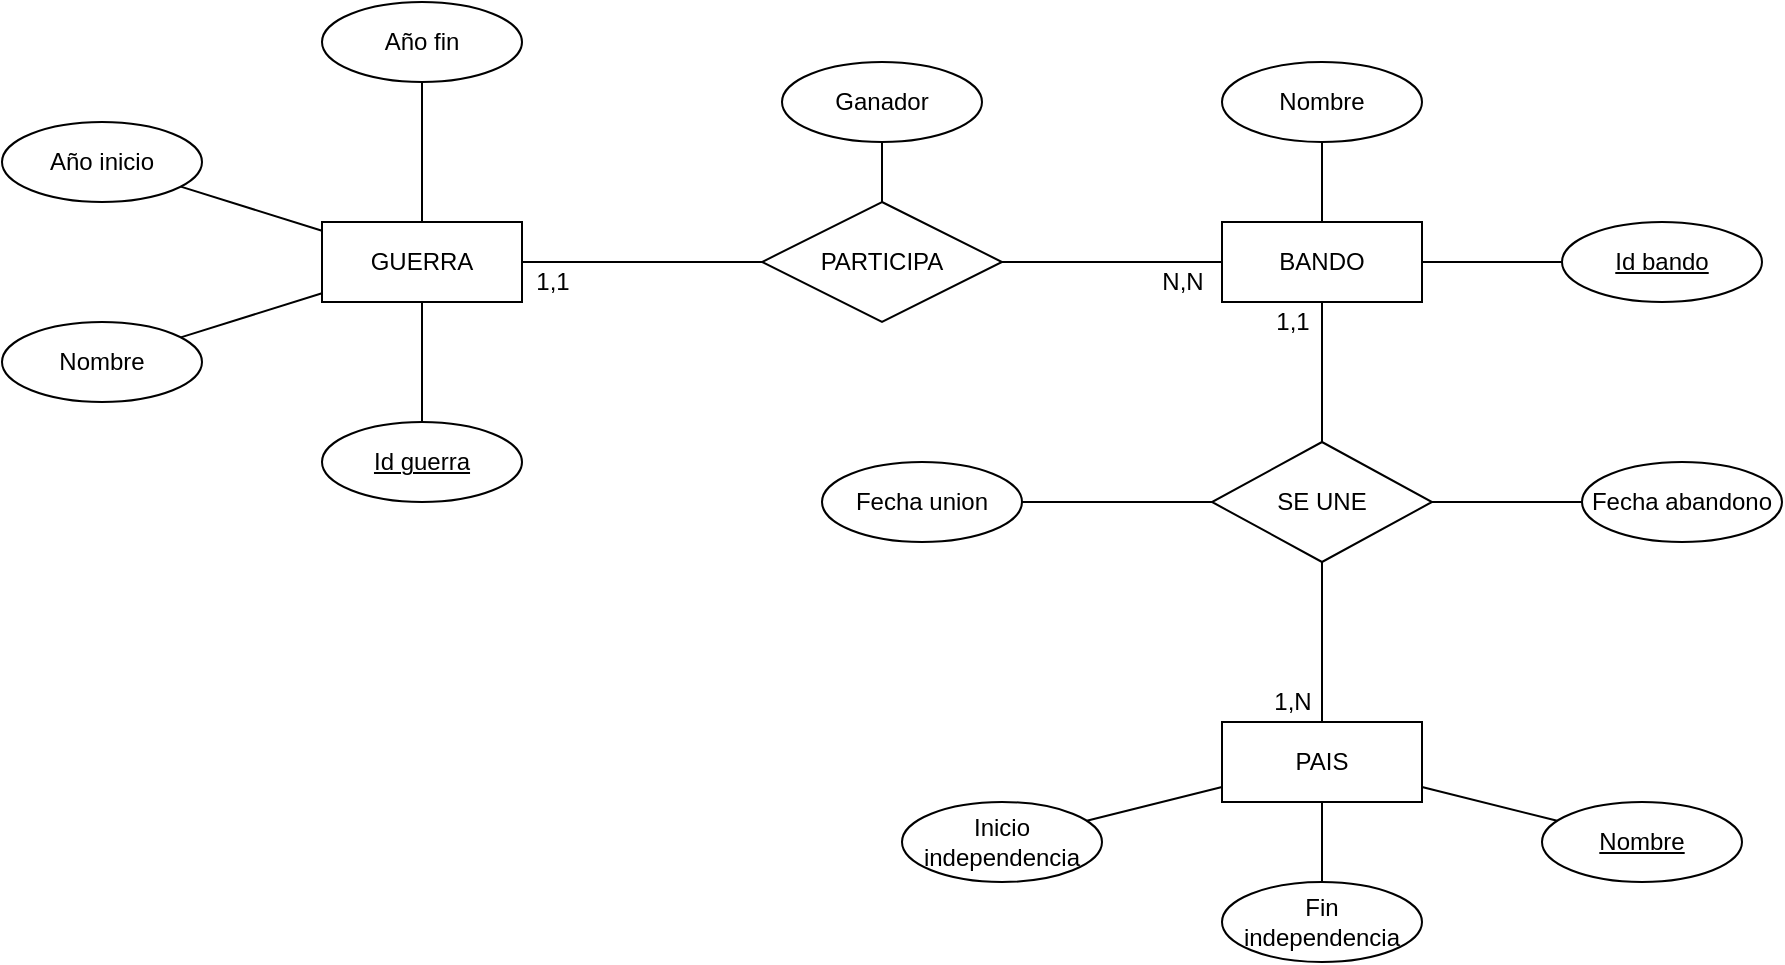 <mxfile version="16.4.6" type="device"><diagram id="R2lEEEUBdFMjLlhIrx00" name="Page-1"><mxGraphModel dx="1021" dy="567" grid="1" gridSize="10" guides="1" tooltips="1" connect="1" arrows="1" fold="1" page="1" pageScale="1" pageWidth="850" pageHeight="1100" math="0" shadow="0" extFonts="Permanent Marker^https://fonts.googleapis.com/css?family=Permanent+Marker"><root><mxCell id="0"/><mxCell id="1" parent="0"/><mxCell id="zfDxh2RcRvetc7nCoRNP-3" value="GUERRA" style="whiteSpace=wrap;html=1;align=center;" vertex="1" parent="1"><mxGeometry x="250" y="290" width="100" height="40" as="geometry"/></mxCell><mxCell id="zfDxh2RcRvetc7nCoRNP-4" value="BANDO" style="whiteSpace=wrap;html=1;align=center;" vertex="1" parent="1"><mxGeometry x="700" y="290" width="100" height="40" as="geometry"/></mxCell><mxCell id="zfDxh2RcRvetc7nCoRNP-6" value="SE UNE" style="shape=rhombus;perimeter=rhombusPerimeter;whiteSpace=wrap;html=1;align=center;" vertex="1" parent="1"><mxGeometry x="695" y="400" width="110" height="60" as="geometry"/></mxCell><mxCell id="zfDxh2RcRvetc7nCoRNP-11" value="Año inicio" style="ellipse;whiteSpace=wrap;html=1;align=center;" vertex="1" parent="1"><mxGeometry x="90" y="240" width="100" height="40" as="geometry"/></mxCell><mxCell id="zfDxh2RcRvetc7nCoRNP-12" value="Año fin" style="ellipse;whiteSpace=wrap;html=1;align=center;" vertex="1" parent="1"><mxGeometry x="250" y="180" width="100" height="40" as="geometry"/></mxCell><mxCell id="zfDxh2RcRvetc7nCoRNP-13" value="Nombre" style="ellipse;whiteSpace=wrap;html=1;align=center;" vertex="1" parent="1"><mxGeometry x="90" y="340" width="100" height="40" as="geometry"/></mxCell><mxCell id="zfDxh2RcRvetc7nCoRNP-14" value="PARTICIPA" style="shape=rhombus;perimeter=rhombusPerimeter;whiteSpace=wrap;html=1;align=center;" vertex="1" parent="1"><mxGeometry x="470" y="280" width="120" height="60" as="geometry"/></mxCell><mxCell id="zfDxh2RcRvetc7nCoRNP-16" value="" style="endArrow=none;html=1;rounded=0;" edge="1" parent="1" source="zfDxh2RcRvetc7nCoRNP-3" target="zfDxh2RcRvetc7nCoRNP-12"><mxGeometry relative="1" as="geometry"><mxPoint x="340" y="290" as="sourcePoint"/><mxPoint x="280" y="240" as="targetPoint"/><Array as="points"/></mxGeometry></mxCell><mxCell id="zfDxh2RcRvetc7nCoRNP-17" value="" style="endArrow=none;html=1;rounded=0;" edge="1" parent="1" source="zfDxh2RcRvetc7nCoRNP-3" target="zfDxh2RcRvetc7nCoRNP-11"><mxGeometry relative="1" as="geometry"><mxPoint x="340" y="290" as="sourcePoint"/><mxPoint x="500" y="290" as="targetPoint"/></mxGeometry></mxCell><mxCell id="zfDxh2RcRvetc7nCoRNP-18" value="" style="endArrow=none;html=1;rounded=0;" edge="1" parent="1" source="zfDxh2RcRvetc7nCoRNP-3" target="zfDxh2RcRvetc7nCoRNP-13"><mxGeometry relative="1" as="geometry"><mxPoint x="340" y="290" as="sourcePoint"/><mxPoint x="500" y="290" as="targetPoint"/></mxGeometry></mxCell><mxCell id="zfDxh2RcRvetc7nCoRNP-19" value="" style="endArrow=none;html=1;rounded=0;" edge="1" parent="1" source="zfDxh2RcRvetc7nCoRNP-3" target="zfDxh2RcRvetc7nCoRNP-14"><mxGeometry relative="1" as="geometry"><mxPoint x="340" y="290" as="sourcePoint"/><mxPoint x="500" y="290" as="targetPoint"/></mxGeometry></mxCell><mxCell id="zfDxh2RcRvetc7nCoRNP-20" value="" style="endArrow=none;html=1;rounded=0;" edge="1" parent="1" source="zfDxh2RcRvetc7nCoRNP-14" target="zfDxh2RcRvetc7nCoRNP-4"><mxGeometry relative="1" as="geometry"><mxPoint x="340" y="290" as="sourcePoint"/><mxPoint x="500" y="290" as="targetPoint"/></mxGeometry></mxCell><mxCell id="zfDxh2RcRvetc7nCoRNP-28" value="PAIS" style="whiteSpace=wrap;html=1;align=center;" vertex="1" parent="1"><mxGeometry x="700" y="540" width="100" height="40" as="geometry"/></mxCell><mxCell id="zfDxh2RcRvetc7nCoRNP-29" value="" style="endArrow=none;html=1;rounded=0;" edge="1" parent="1" source="zfDxh2RcRvetc7nCoRNP-6" target="zfDxh2RcRvetc7nCoRNP-4"><mxGeometry relative="1" as="geometry"><mxPoint x="390" y="400" as="sourcePoint"/><mxPoint x="550" y="400" as="targetPoint"/></mxGeometry></mxCell><mxCell id="zfDxh2RcRvetc7nCoRNP-30" value="" style="endArrow=none;html=1;rounded=0;" edge="1" parent="1" source="zfDxh2RcRvetc7nCoRNP-28" target="zfDxh2RcRvetc7nCoRNP-6"><mxGeometry relative="1" as="geometry"><mxPoint x="390" y="400" as="sourcePoint"/><mxPoint x="550" y="400" as="targetPoint"/></mxGeometry></mxCell><mxCell id="zfDxh2RcRvetc7nCoRNP-31" value="Nombre" style="ellipse;whiteSpace=wrap;html=1;align=center;" vertex="1" parent="1"><mxGeometry x="700" y="210" width="100" height="40" as="geometry"/></mxCell><mxCell id="zfDxh2RcRvetc7nCoRNP-32" value="&lt;u&gt;Nombre&lt;/u&gt;" style="ellipse;whiteSpace=wrap;html=1;align=center;" vertex="1" parent="1"><mxGeometry x="860" y="580" width="100" height="40" as="geometry"/></mxCell><mxCell id="zfDxh2RcRvetc7nCoRNP-33" value="" style="endArrow=none;html=1;rounded=0;" edge="1" parent="1" source="zfDxh2RcRvetc7nCoRNP-28" target="zfDxh2RcRvetc7nCoRNP-32"><mxGeometry relative="1" as="geometry"><mxPoint x="390" y="400" as="sourcePoint"/><mxPoint x="550" y="400" as="targetPoint"/></mxGeometry></mxCell><mxCell id="zfDxh2RcRvetc7nCoRNP-34" value="" style="endArrow=none;html=1;rounded=0;" edge="1" parent="1" source="zfDxh2RcRvetc7nCoRNP-31" target="zfDxh2RcRvetc7nCoRNP-4"><mxGeometry relative="1" as="geometry"><mxPoint x="810" y="584.286" as="sourcePoint"/><mxPoint x="859.313" y="598.375" as="targetPoint"/></mxGeometry></mxCell><mxCell id="zfDxh2RcRvetc7nCoRNP-41" value="Inicio independencia" style="ellipse;whiteSpace=wrap;html=1;align=center;" vertex="1" parent="1"><mxGeometry x="540" y="580" width="100" height="40" as="geometry"/></mxCell><mxCell id="zfDxh2RcRvetc7nCoRNP-42" value="Fin independencia" style="ellipse;whiteSpace=wrap;html=1;align=center;" vertex="1" parent="1"><mxGeometry x="700" y="620" width="100" height="40" as="geometry"/></mxCell><mxCell id="zfDxh2RcRvetc7nCoRNP-43" value="" style="endArrow=none;html=1;rounded=0;" edge="1" parent="1" source="zfDxh2RcRvetc7nCoRNP-28" target="zfDxh2RcRvetc7nCoRNP-42"><mxGeometry relative="1" as="geometry"><mxPoint x="810" y="584.286" as="sourcePoint"/><mxPoint x="859.313" y="598.375" as="targetPoint"/></mxGeometry></mxCell><mxCell id="zfDxh2RcRvetc7nCoRNP-44" value="" style="endArrow=none;html=1;rounded=0;" edge="1" parent="1" source="zfDxh2RcRvetc7nCoRNP-28" target="zfDxh2RcRvetc7nCoRNP-41"><mxGeometry relative="1" as="geometry"><mxPoint x="820" y="594.286" as="sourcePoint"/><mxPoint x="869.313" y="608.375" as="targetPoint"/></mxGeometry></mxCell><mxCell id="zfDxh2RcRvetc7nCoRNP-52" value="N,N" style="text;html=1;align=center;verticalAlign=middle;resizable=0;points=[];autosize=1;strokeColor=none;fillColor=none;" vertex="1" parent="1"><mxGeometry x="660" y="310" width="40" height="20" as="geometry"/></mxCell><mxCell id="zfDxh2RcRvetc7nCoRNP-53" value="1,1" style="text;html=1;align=center;verticalAlign=middle;resizable=0;points=[];autosize=1;strokeColor=none;fillColor=none;" vertex="1" parent="1"><mxGeometry x="350" y="310" width="30" height="20" as="geometry"/></mxCell><mxCell id="zfDxh2RcRvetc7nCoRNP-54" value="1,1" style="text;html=1;align=center;verticalAlign=middle;resizable=0;points=[];autosize=1;strokeColor=none;fillColor=none;" vertex="1" parent="1"><mxGeometry x="720" y="330" width="30" height="20" as="geometry"/></mxCell><mxCell id="zfDxh2RcRvetc7nCoRNP-55" value="1,N" style="text;html=1;align=center;verticalAlign=middle;resizable=0;points=[];autosize=1;strokeColor=none;fillColor=none;" vertex="1" parent="1"><mxGeometry x="720" y="520" width="30" height="20" as="geometry"/></mxCell><mxCell id="zfDxh2RcRvetc7nCoRNP-59" value="Id guerra" style="ellipse;whiteSpace=wrap;html=1;align=center;fontStyle=4;" vertex="1" parent="1"><mxGeometry x="250" y="390" width="100" height="40" as="geometry"/></mxCell><mxCell id="zfDxh2RcRvetc7nCoRNP-60" value="Id bando" style="ellipse;whiteSpace=wrap;html=1;align=center;fontStyle=4;" vertex="1" parent="1"><mxGeometry x="870" y="290" width="100" height="40" as="geometry"/></mxCell><mxCell id="zfDxh2RcRvetc7nCoRNP-62" value="" style="endArrow=none;html=1;rounded=0;" edge="1" parent="1" source="zfDxh2RcRvetc7nCoRNP-4" target="zfDxh2RcRvetc7nCoRNP-60"><mxGeometry relative="1" as="geometry"><mxPoint x="430" y="400" as="sourcePoint"/><mxPoint x="590" y="400" as="targetPoint"/></mxGeometry></mxCell><mxCell id="zfDxh2RcRvetc7nCoRNP-63" value="" style="endArrow=none;html=1;rounded=0;" edge="1" parent="1" source="zfDxh2RcRvetc7nCoRNP-59" target="zfDxh2RcRvetc7nCoRNP-3"><mxGeometry relative="1" as="geometry"><mxPoint x="430" y="400" as="sourcePoint"/><mxPoint x="590" y="400" as="targetPoint"/></mxGeometry></mxCell><mxCell id="zfDxh2RcRvetc7nCoRNP-64" value="Fecha abandono" style="ellipse;whiteSpace=wrap;html=1;align=center;" vertex="1" parent="1"><mxGeometry x="880" y="410" width="100" height="40" as="geometry"/></mxCell><mxCell id="zfDxh2RcRvetc7nCoRNP-65" value="" style="endArrow=none;html=1;rounded=0;" edge="1" parent="1" source="zfDxh2RcRvetc7nCoRNP-64" target="zfDxh2RcRvetc7nCoRNP-6"><mxGeometry relative="1" as="geometry"><mxPoint x="430" y="400" as="sourcePoint"/><mxPoint x="590" y="400" as="targetPoint"/></mxGeometry></mxCell><mxCell id="zfDxh2RcRvetc7nCoRNP-66" value="Fecha union" style="ellipse;whiteSpace=wrap;html=1;align=center;" vertex="1" parent="1"><mxGeometry x="500" y="410" width="100" height="40" as="geometry"/></mxCell><mxCell id="zfDxh2RcRvetc7nCoRNP-67" value="" style="endArrow=none;html=1;rounded=0;" edge="1" parent="1" source="zfDxh2RcRvetc7nCoRNP-66" target="zfDxh2RcRvetc7nCoRNP-6"><mxGeometry relative="1" as="geometry"><mxPoint x="890" y="440" as="sourcePoint"/><mxPoint x="815" y="440" as="targetPoint"/></mxGeometry></mxCell><mxCell id="zfDxh2RcRvetc7nCoRNP-68" value="Ganador" style="ellipse;whiteSpace=wrap;html=1;align=center;" vertex="1" parent="1"><mxGeometry x="480" y="210" width="100" height="40" as="geometry"/></mxCell><mxCell id="zfDxh2RcRvetc7nCoRNP-69" value="" style="endArrow=none;html=1;rounded=0;" edge="1" parent="1" source="zfDxh2RcRvetc7nCoRNP-14" target="zfDxh2RcRvetc7nCoRNP-68"><mxGeometry relative="1" as="geometry"><mxPoint x="600" y="320.0" as="sourcePoint"/><mxPoint x="710" y="320.0" as="targetPoint"/></mxGeometry></mxCell></root></mxGraphModel></diagram></mxfile>